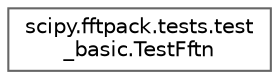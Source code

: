 digraph "Graphical Class Hierarchy"
{
 // LATEX_PDF_SIZE
  bgcolor="transparent";
  edge [fontname=Helvetica,fontsize=10,labelfontname=Helvetica,labelfontsize=10];
  node [fontname=Helvetica,fontsize=10,shape=box,height=0.2,width=0.4];
  rankdir="LR";
  Node0 [id="Node000000",label="scipy.fftpack.tests.test\l_basic.TestFftn",height=0.2,width=0.4,color="grey40", fillcolor="white", style="filled",URL="$da/d3e/classscipy_1_1fftpack_1_1tests_1_1test__basic_1_1TestFftn.html",tooltip=" "];
}
